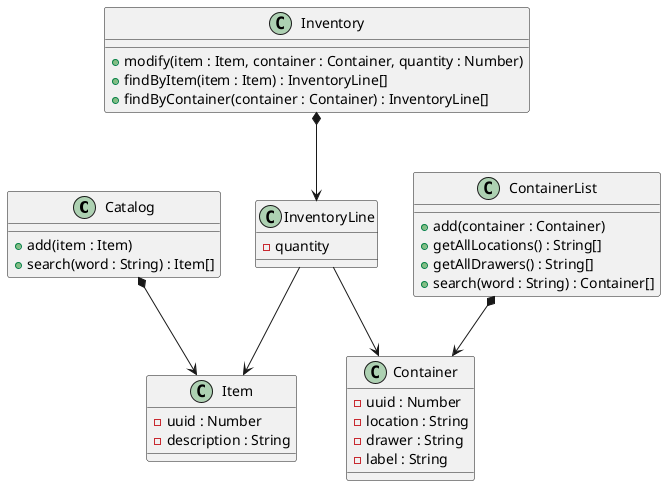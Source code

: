 @startuml classes
class Catalog {
  + add(item : Item)
  + search(word : String) : Item[]
}
class Item {
  -uuid : Number
  -description : String
}
class ContainerList {
  + add(container : Container)
  + getAllLocations() : String[]
  + getAllDrawers() : String[]
  + search(word : String) : Container[]
}
class Container {
  -uuid : Number
  -location : String
  -drawer : String
  -label : String
}
class Inventory {
  + modify(item : Item, container : Container, quantity : Number)
  + findByItem(item : Item) : InventoryLine[]
  + findByContainer(container : Container) : InventoryLine[]
}
class InventoryLine {
  -quantity
}

Catalog *--> Item
ContainerList *--> Container
Inventory *--> InventoryLine
InventoryLine --> Container
InventoryLine --> Item
@enduml
